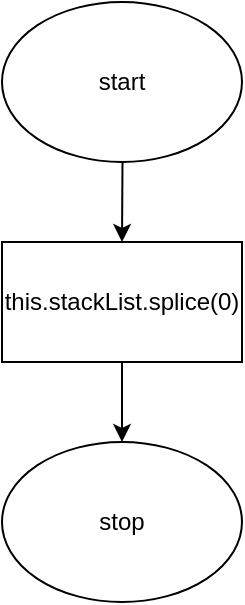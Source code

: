 <mxfile>
    <diagram id="JauvhIBl8YPnAZUfgEcf" name="Page-1">
        <mxGraphModel dx="834" dy="711" grid="1" gridSize="10" guides="1" tooltips="1" connect="1" arrows="1" fold="1" page="1" pageScale="1" pageWidth="827" pageHeight="1169" math="0" shadow="0">
            <root>
                <mxCell id="0"/>
                <mxCell id="1" parent="0"/>
                <mxCell id="3" style="edgeStyle=none;html=1;" edge="1" parent="1" source="2" target="4">
                    <mxGeometry relative="1" as="geometry">
                        <mxPoint x="414" y="290" as="targetPoint"/>
                    </mxGeometry>
                </mxCell>
                <mxCell id="2" value="start" style="ellipse;whiteSpace=wrap;html=1;" vertex="1" parent="1">
                    <mxGeometry x="354" y="150" width="120" height="80" as="geometry"/>
                </mxCell>
                <mxCell id="5" style="edgeStyle=none;html=1;" edge="1" parent="1" source="4">
                    <mxGeometry relative="1" as="geometry">
                        <mxPoint x="414" y="370" as="targetPoint"/>
                    </mxGeometry>
                </mxCell>
                <mxCell id="4" value="this.stackList.splice(0)" style="rounded=0;whiteSpace=wrap;html=1;" vertex="1" parent="1">
                    <mxGeometry x="354" y="270" width="120" height="60" as="geometry"/>
                </mxCell>
                <mxCell id="6" value="stop" style="ellipse;whiteSpace=wrap;html=1;" vertex="1" parent="1">
                    <mxGeometry x="354" y="370" width="120" height="80" as="geometry"/>
                </mxCell>
            </root>
        </mxGraphModel>
    </diagram>
</mxfile>